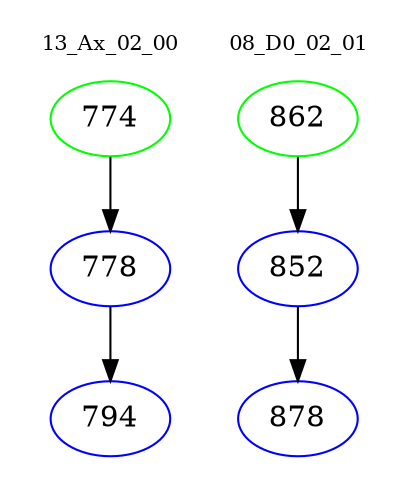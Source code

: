 digraph{
subgraph cluster_0 {
color = white
label = "13_Ax_02_00";
fontsize=10;
T0_774 [label="774", color="green"]
T0_774 -> T0_778 [color="black"]
T0_778 [label="778", color="blue"]
T0_778 -> T0_794 [color="black"]
T0_794 [label="794", color="blue"]
}
subgraph cluster_1 {
color = white
label = "08_D0_02_01";
fontsize=10;
T1_862 [label="862", color="green"]
T1_862 -> T1_852 [color="black"]
T1_852 [label="852", color="blue"]
T1_852 -> T1_878 [color="black"]
T1_878 [label="878", color="blue"]
}
}
